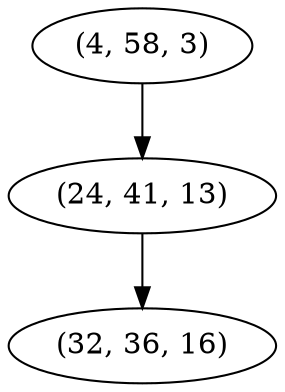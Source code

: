 digraph tree {
    "(4, 58, 3)";
    "(24, 41, 13)";
    "(32, 36, 16)";
    "(4, 58, 3)" -> "(24, 41, 13)";
    "(24, 41, 13)" -> "(32, 36, 16)";
}
